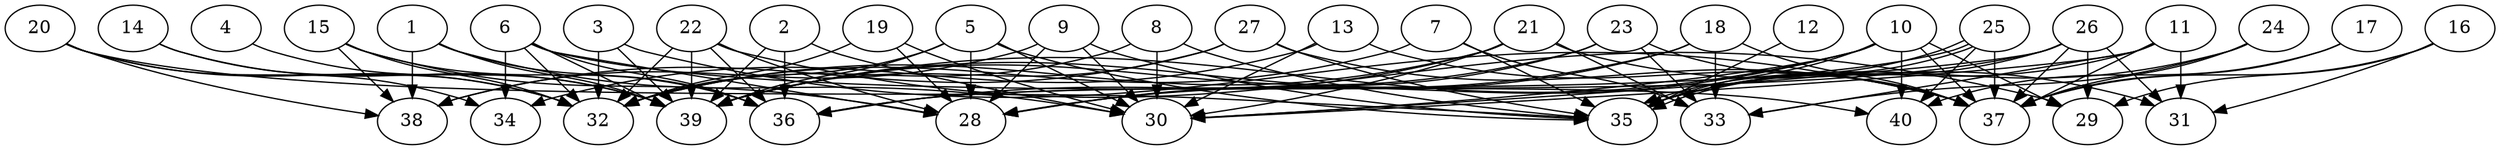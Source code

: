 // DAG automatically generated by daggen at Thu Oct  3 14:06:49 2019
// ./daggen --dot -n 40 --ccr 0.4 --fat 0.9 --regular 0.9 --density 0.5 --mindata 5242880 --maxdata 52428800 
digraph G {
  1 [size="130513920", alpha="0.14", expect_size="52205568"] 
  1 -> 30 [size ="52205568"]
  1 -> 36 [size ="52205568"]
  1 -> 38 [size ="52205568"]
  1 -> 39 [size ="52205568"]
  2 [size="105692160", alpha="0.16", expect_size="42276864"] 
  2 -> 30 [size ="42276864"]
  2 -> 36 [size ="42276864"]
  2 -> 39 [size ="42276864"]
  3 [size="62074880", alpha="0.09", expect_size="24829952"] 
  3 -> 32 [size ="24829952"]
  3 -> 37 [size ="24829952"]
  3 -> 39 [size ="24829952"]
  4 [size="104527360", alpha="0.00", expect_size="41810944"] 
  4 -> 39 [size ="41810944"]
  5 [size="45588480", alpha="0.09", expect_size="18235392"] 
  5 -> 28 [size ="18235392"]
  5 -> 30 [size ="18235392"]
  5 -> 32 [size ="18235392"]
  5 -> 35 [size ="18235392"]
  5 -> 39 [size ="18235392"]
  6 [size="40711680", alpha="0.16", expect_size="16284672"] 
  6 -> 28 [size ="16284672"]
  6 -> 32 [size ="16284672"]
  6 -> 34 [size ="16284672"]
  6 -> 36 [size ="16284672"]
  6 -> 39 [size ="16284672"]
  6 -> 40 [size ="16284672"]
  7 [size="80524800", alpha="0.08", expect_size="32209920"] 
  7 -> 32 [size ="32209920"]
  7 -> 33 [size ="32209920"]
  7 -> 35 [size ="32209920"]
  8 [size="49779200", alpha="0.19", expect_size="19911680"] 
  8 -> 30 [size ="19911680"]
  8 -> 32 [size ="19911680"]
  8 -> 35 [size ="19911680"]
  9 [size="117690880", alpha="0.12", expect_size="47076352"] 
  9 -> 28 [size ="47076352"]
  9 -> 30 [size ="47076352"]
  9 -> 35 [size ="47076352"]
  9 -> 38 [size ="47076352"]
  10 [size="94576640", alpha="0.03", expect_size="37830656"] 
  10 -> 28 [size ="37830656"]
  10 -> 29 [size ="37830656"]
  10 -> 30 [size ="37830656"]
  10 -> 35 [size ="37830656"]
  10 -> 37 [size ="37830656"]
  10 -> 39 [size ="37830656"]
  10 -> 40 [size ="37830656"]
  11 [size="64227840", alpha="0.13", expect_size="25691136"] 
  11 -> 30 [size ="25691136"]
  11 -> 31 [size ="25691136"]
  11 -> 33 [size ="25691136"]
  11 -> 35 [size ="25691136"]
  11 -> 37 [size ="25691136"]
  12 [size="27069440", alpha="0.16", expect_size="10827776"] 
  12 -> 35 [size ="10827776"]
  13 [size="121978880", alpha="0.20", expect_size="48791552"] 
  13 -> 30 [size ="48791552"]
  13 -> 34 [size ="48791552"]
  13 -> 37 [size ="48791552"]
  14 [size="55370240", alpha="0.06", expect_size="22148096"] 
  14 -> 32 [size ="22148096"]
  14 -> 39 [size ="22148096"]
  15 [size="57832960", alpha="0.09", expect_size="23133184"] 
  15 -> 28 [size ="23133184"]
  15 -> 32 [size ="23133184"]
  15 -> 36 [size ="23133184"]
  15 -> 38 [size ="23133184"]
  16 [size="110824960", alpha="0.05", expect_size="44329984"] 
  16 -> 29 [size ="44329984"]
  16 -> 31 [size ="44329984"]
  16 -> 37 [size ="44329984"]
  17 [size="86645760", alpha="0.10", expect_size="34658304"] 
  17 -> 37 [size ="34658304"]
  17 -> 40 [size ="34658304"]
  18 [size="16967680", alpha="0.02", expect_size="6787072"] 
  18 -> 28 [size ="6787072"]
  18 -> 33 [size ="6787072"]
  18 -> 37 [size ="6787072"]
  18 -> 39 [size ="6787072"]
  19 [size="126909440", alpha="0.13", expect_size="50763776"] 
  19 -> 28 [size ="50763776"]
  19 -> 30 [size ="50763776"]
  19 -> 32 [size ="50763776"]
  20 [size="79429120", alpha="0.06", expect_size="31771648"] 
  20 -> 32 [size ="31771648"]
  20 -> 34 [size ="31771648"]
  20 -> 35 [size ="31771648"]
  20 -> 38 [size ="31771648"]
  21 [size="98864640", alpha="0.18", expect_size="39545856"] 
  21 -> 30 [size ="39545856"]
  21 -> 31 [size ="39545856"]
  21 -> 32 [size ="39545856"]
  21 -> 33 [size ="39545856"]
  21 -> 36 [size ="39545856"]
  22 [size="60108800", alpha="0.07", expect_size="24043520"] 
  22 -> 28 [size ="24043520"]
  22 -> 29 [size ="24043520"]
  22 -> 32 [size ="24043520"]
  22 -> 36 [size ="24043520"]
  22 -> 39 [size ="24043520"]
  23 [size="37803520", alpha="0.04", expect_size="15121408"] 
  23 -> 28 [size ="15121408"]
  23 -> 33 [size ="15121408"]
  23 -> 37 [size ="15121408"]
  23 -> 39 [size ="15121408"]
  24 [size="36730880", alpha="0.16", expect_size="14692352"] 
  24 -> 33 [size ="14692352"]
  24 -> 35 [size ="14692352"]
  24 -> 37 [size ="14692352"]
  25 [size="71436800", alpha="0.14", expect_size="28574720"] 
  25 -> 35 [size ="28574720"]
  25 -> 35 [size ="28574720"]
  25 -> 36 [size ="28574720"]
  25 -> 37 [size ="28574720"]
  25 -> 40 [size ="28574720"]
  26 [size="123983360", alpha="0.17", expect_size="49593344"] 
  26 -> 29 [size ="49593344"]
  26 -> 30 [size ="49593344"]
  26 -> 31 [size ="49593344"]
  26 -> 35 [size ="49593344"]
  26 -> 36 [size ="49593344"]
  26 -> 37 [size ="49593344"]
  27 [size="35514880", alpha="0.11", expect_size="14205952"] 
  27 -> 35 [size ="14205952"]
  27 -> 37 [size ="14205952"]
  27 -> 38 [size ="14205952"]
  27 -> 39 [size ="14205952"]
  28 [size="95354880", alpha="0.11", expect_size="38141952"] 
  29 [size="109450240", alpha="0.09", expect_size="43780096"] 
  30 [size="65902080", alpha="0.01", expect_size="26360832"] 
  31 [size="98890240", alpha="0.01", expect_size="39556096"] 
  32 [size="89891840", alpha="0.04", expect_size="35956736"] 
  33 [size="13527040", alpha="0.05", expect_size="5410816"] 
  34 [size="36733440", alpha="0.14", expect_size="14693376"] 
  35 [size="14999040", alpha="0.10", expect_size="5999616"] 
  36 [size="98772480", alpha="0.02", expect_size="39508992"] 
  37 [size="79728640", alpha="0.07", expect_size="31891456"] 
  38 [size="25287680", alpha="0.13", expect_size="10115072"] 
  39 [size="90091520", alpha="0.18", expect_size="36036608"] 
  40 [size="24824320", alpha="0.14", expect_size="9929728"] 
}
